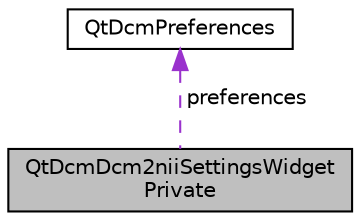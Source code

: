 digraph "QtDcmDcm2niiSettingsWidgetPrivate"
{
  edge [fontname="Helvetica",fontsize="10",labelfontname="Helvetica",labelfontsize="10"];
  node [fontname="Helvetica",fontsize="10",shape=record];
  Node1 [label="QtDcmDcm2niiSettingsWidget\lPrivate",height=0.2,width=0.4,color="black", fillcolor="grey75", style="filled" fontcolor="black"];
  Node2 -> Node1 [dir="back",color="darkorchid3",fontsize="10",style="dashed",label=" preferences" ,fontname="Helvetica"];
  Node2 [label="QtDcmPreferences",height=0.2,width=0.4,color="black", fillcolor="white", style="filled",URL="$classQtDcmPreferences.html",tooltip="Class that manages the settings of QtDcm."];
}
